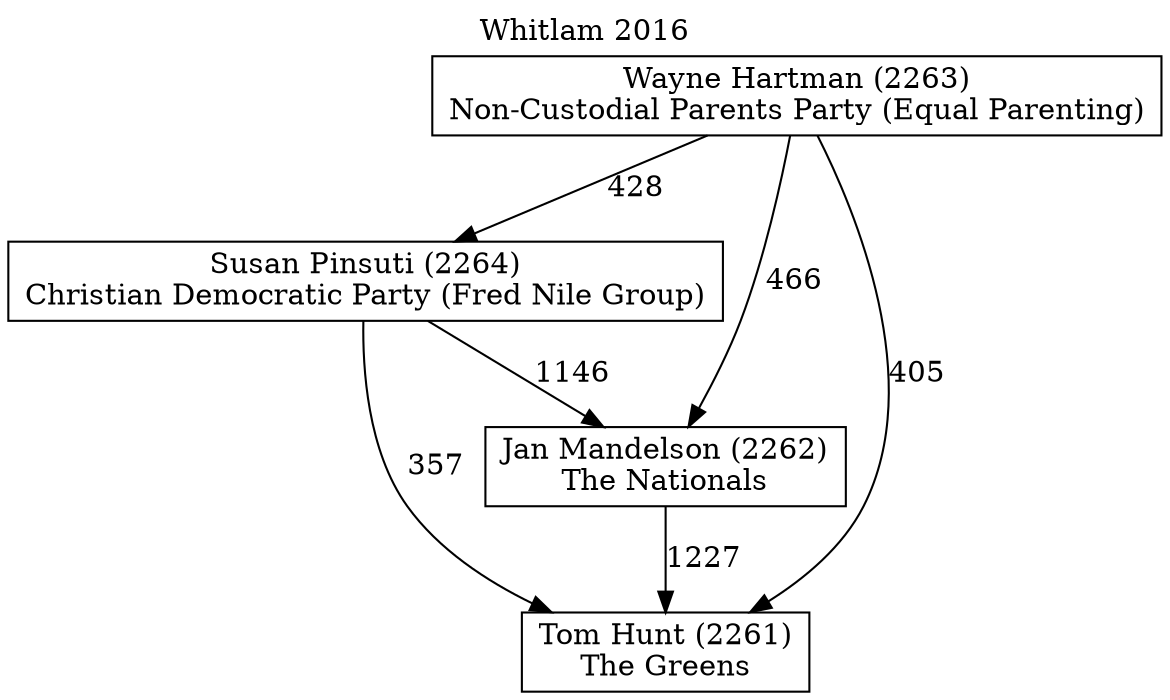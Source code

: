 // House preference flow
digraph "Tom Hunt (2261)_Whitlam_2016" {
	graph [label="Whitlam 2016" labelloc=t mclimit=10]
	node [shape=box]
	"Wayne Hartman (2263)" [label="Wayne Hartman (2263)
Non-Custodial Parents Party (Equal Parenting)"]
	"Susan Pinsuti (2264)" [label="Susan Pinsuti (2264)
Christian Democratic Party (Fred Nile Group)"]
	"Jan Mandelson (2262)" [label="Jan Mandelson (2262)
The Nationals"]
	"Tom Hunt (2261)" [label="Tom Hunt (2261)
The Greens"]
	"Wayne Hartman (2263)" -> "Tom Hunt (2261)" [label=405]
	"Wayne Hartman (2263)" -> "Susan Pinsuti (2264)" [label=428]
	"Jan Mandelson (2262)" -> "Tom Hunt (2261)" [label=1227]
	"Wayne Hartman (2263)" -> "Jan Mandelson (2262)" [label=466]
	"Susan Pinsuti (2264)" -> "Tom Hunt (2261)" [label=357]
	"Susan Pinsuti (2264)" -> "Jan Mandelson (2262)" [label=1146]
}

